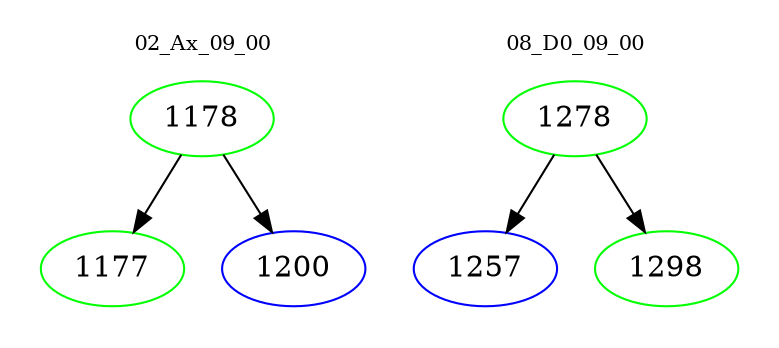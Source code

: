 digraph{
subgraph cluster_0 {
color = white
label = "02_Ax_09_00";
fontsize=10;
T0_1178 [label="1178", color="green"]
T0_1178 -> T0_1177 [color="black"]
T0_1177 [label="1177", color="green"]
T0_1178 -> T0_1200 [color="black"]
T0_1200 [label="1200", color="blue"]
}
subgraph cluster_1 {
color = white
label = "08_D0_09_00";
fontsize=10;
T1_1278 [label="1278", color="green"]
T1_1278 -> T1_1257 [color="black"]
T1_1257 [label="1257", color="blue"]
T1_1278 -> T1_1298 [color="black"]
T1_1298 [label="1298", color="green"]
}
}
